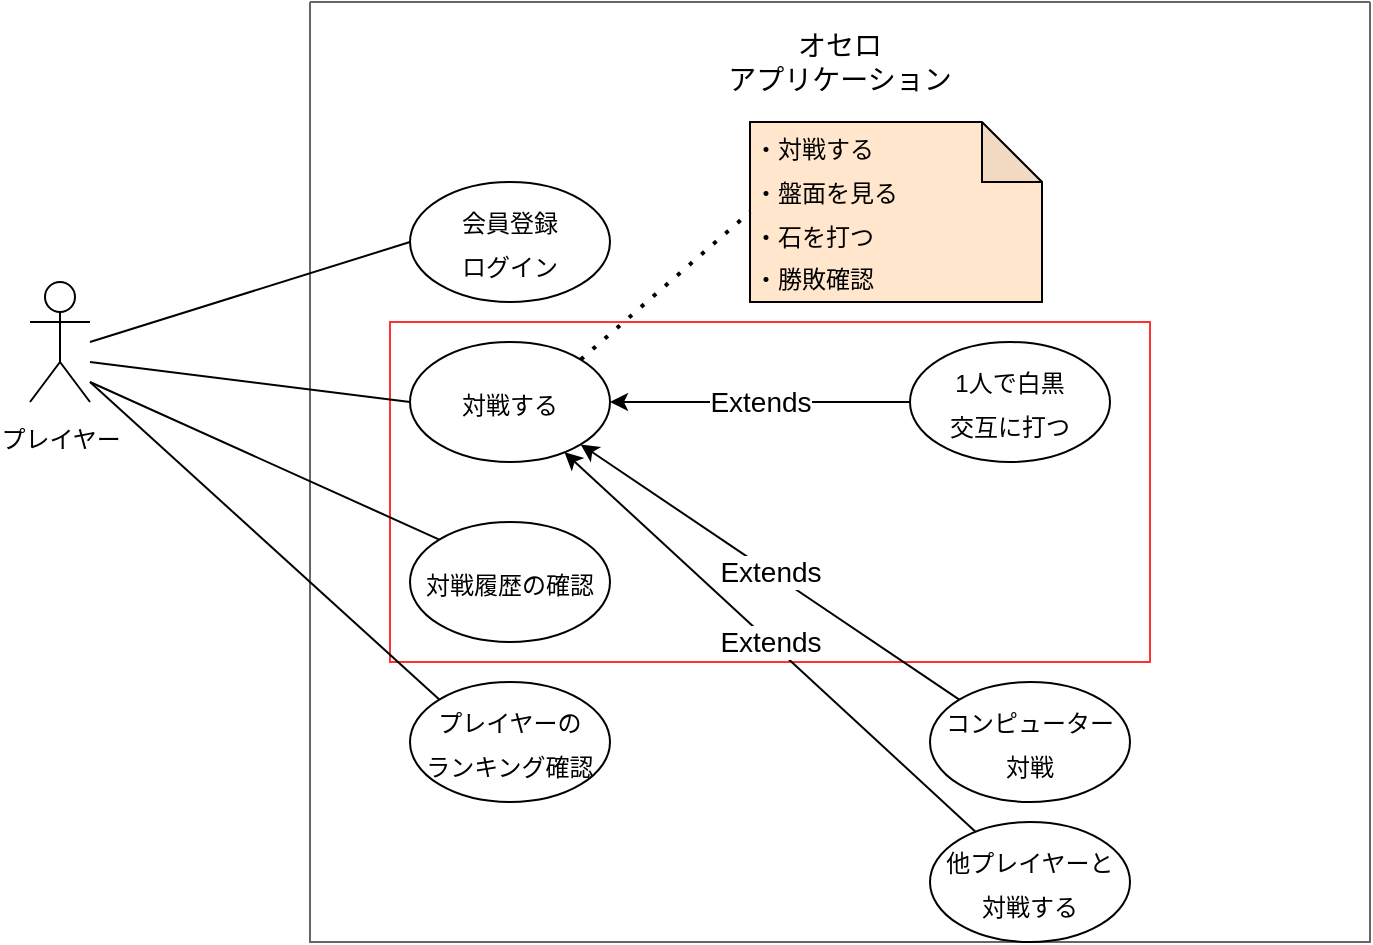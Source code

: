 <mxfile>
    <diagram id="pKZefhvhDq5G_wcVgAE4" name="ページ1">
        <mxGraphModel dx="865" dy="871" grid="1" gridSize="10" guides="1" tooltips="1" connect="1" arrows="1" fold="1" page="1" pageScale="1" pageWidth="827" pageHeight="1169" math="0" shadow="0">
            <root>
                <mxCell id="0"/>
                <mxCell id="1" parent="0"/>
                <mxCell id="4" value="&lt;font style=&quot;font-size: 12px&quot;&gt;プレイヤー&lt;/font&gt;" style="shape=umlActor;verticalLabelPosition=bottom;verticalAlign=top;html=1;outlineConnect=0;fontSize=18;" vertex="1" parent="1">
                    <mxGeometry x="130" y="180" width="30" height="60" as="geometry"/>
                </mxCell>
                <mxCell id="5" value="" style="swimlane;startSize=0;fontSize=18;strokeColor=#666666;" vertex="1" parent="1">
                    <mxGeometry x="270" y="40" width="530" height="470" as="geometry"/>
                </mxCell>
                <mxCell id="34" value="" style="rounded=0;whiteSpace=wrap;html=1;fontSize=14;fillColor=none;strokeColor=#FF3333;" vertex="1" parent="5">
                    <mxGeometry x="40" y="160" width="380" height="170" as="geometry"/>
                </mxCell>
                <mxCell id="3" value="&lt;font style=&quot;font-size: 14px&quot;&gt;オセロ&lt;br&gt;アプリケーション&lt;/font&gt;" style="text;html=1;strokeColor=none;fillColor=none;align=center;verticalAlign=middle;whiteSpace=wrap;rounded=0;" vertex="1" parent="5">
                    <mxGeometry x="185" y="10" width="160" height="40" as="geometry"/>
                </mxCell>
                <mxCell id="7" value="&lt;font style=&quot;font-size: 12px&quot;&gt;対戦する&lt;/font&gt;" style="ellipse;whiteSpace=wrap;html=1;fontSize=18;" vertex="1" parent="5">
                    <mxGeometry x="50" y="170" width="100" height="60" as="geometry"/>
                </mxCell>
                <mxCell id="9" value="&lt;font style=&quot;font-size: 12px&quot;&gt;・対戦する&lt;br&gt;・盤面を見る&lt;br&gt;・石を打つ&lt;br&gt;&lt;/font&gt;&lt;div&gt;&lt;span&gt;&lt;font style=&quot;font-size: 12px&quot;&gt;・勝敗確認&lt;/font&gt;&lt;/span&gt;&lt;/div&gt;" style="shape=note;whiteSpace=wrap;html=1;backgroundOutline=1;darkOpacity=0.05;fontSize=18;align=left;fillColor=#FFE6CC;" vertex="1" parent="5">
                    <mxGeometry x="220" y="60" width="146" height="90" as="geometry"/>
                </mxCell>
                <mxCell id="10" value="&lt;font style=&quot;font-size: 12px&quot;&gt;会員登録&lt;br&gt;ログイン&lt;/font&gt;" style="ellipse;whiteSpace=wrap;html=1;fontSize=18;" vertex="1" parent="5">
                    <mxGeometry x="50" y="90" width="100" height="60" as="geometry"/>
                </mxCell>
                <mxCell id="12" value="" style="endArrow=none;dashed=1;html=1;dashPattern=1 3;strokeWidth=2;fontSize=14;exitX=1;exitY=0;exitDx=0;exitDy=0;entryX=0;entryY=0.5;entryDx=0;entryDy=0;entryPerimeter=0;" edge="1" parent="5" source="7" target="9">
                    <mxGeometry width="50" height="50" relative="1" as="geometry">
                        <mxPoint x="160" y="220" as="sourcePoint"/>
                        <mxPoint x="210" y="170" as="targetPoint"/>
                    </mxGeometry>
                </mxCell>
                <mxCell id="13" value="&lt;font style=&quot;font-size: 12px&quot;&gt;対戦履歴の確認&lt;/font&gt;" style="ellipse;whiteSpace=wrap;html=1;fontSize=18;" vertex="1" parent="5">
                    <mxGeometry x="50" y="260" width="100" height="60" as="geometry"/>
                </mxCell>
                <mxCell id="15" value="&lt;font style=&quot;font-size: 12px&quot;&gt;1人で白黒&lt;br&gt;交互に打つ&lt;br&gt;&lt;/font&gt;" style="ellipse;whiteSpace=wrap;html=1;fontSize=18;" vertex="1" parent="5">
                    <mxGeometry x="300" y="170" width="100" height="60" as="geometry"/>
                </mxCell>
                <mxCell id="16" value="&lt;span style=&quot;font-size: 12px&quot;&gt;コンピューター&lt;br&gt;対戦&lt;/span&gt;" style="ellipse;whiteSpace=wrap;html=1;fontSize=18;" vertex="1" parent="5">
                    <mxGeometry x="310" y="340" width="100" height="60" as="geometry"/>
                </mxCell>
                <mxCell id="17" value="&lt;font style=&quot;font-size: 12px&quot;&gt;他プレイヤーと&lt;br&gt;対戦する&lt;br&gt;&lt;/font&gt;" style="ellipse;whiteSpace=wrap;html=1;fontSize=18;" vertex="1" parent="5">
                    <mxGeometry x="310" y="410" width="100" height="60" as="geometry"/>
                </mxCell>
                <mxCell id="21" value="" style="endArrow=classic;html=1;fontSize=14;exitX=0;exitY=0.5;exitDx=0;exitDy=0;" edge="1" parent="5" source="15" target="7">
                    <mxGeometry relative="1" as="geometry">
                        <mxPoint x="160" y="210" as="sourcePoint"/>
                        <mxPoint x="250" y="200" as="targetPoint"/>
                    </mxGeometry>
                </mxCell>
                <mxCell id="22" value="Extends" style="edgeLabel;resizable=0;html=1;align=center;verticalAlign=middle;fontSize=14;fillColor=#FFE6CC;" connectable="0" vertex="1" parent="21">
                    <mxGeometry relative="1" as="geometry"/>
                </mxCell>
                <mxCell id="23" value="" style="endArrow=classic;html=1;fontSize=14;exitX=0;exitY=0;exitDx=0;exitDy=0;entryX=1;entryY=1;entryDx=0;entryDy=0;" edge="1" parent="5" source="16" target="7">
                    <mxGeometry relative="1" as="geometry">
                        <mxPoint x="230" y="245" as="sourcePoint"/>
                        <mxPoint x="140" y="220" as="targetPoint"/>
                    </mxGeometry>
                </mxCell>
                <mxCell id="24" value="Extends" style="edgeLabel;resizable=0;html=1;align=center;verticalAlign=middle;fontSize=14;fillColor=#FFE6CC;" connectable="0" vertex="1" parent="23">
                    <mxGeometry relative="1" as="geometry"/>
                </mxCell>
                <mxCell id="25" value="" style="endArrow=classic;html=1;fontSize=14;" edge="1" parent="5" source="17" target="7">
                    <mxGeometry relative="1" as="geometry">
                        <mxPoint x="220.005" y="298.787" as="sourcePoint"/>
                        <mxPoint x="125.36" y="230" as="targetPoint"/>
                    </mxGeometry>
                </mxCell>
                <mxCell id="26" value="Extends" style="edgeLabel;resizable=0;html=1;align=center;verticalAlign=middle;fontSize=14;fillColor=#FFE6CC;" connectable="0" vertex="1" parent="25">
                    <mxGeometry relative="1" as="geometry"/>
                </mxCell>
                <mxCell id="27" value="&lt;span style=&quot;font-size: 12px&quot;&gt;プレイヤーの&lt;br&gt;ランキング確認&lt;br&gt;&lt;/span&gt;" style="ellipse;whiteSpace=wrap;html=1;fontSize=18;" vertex="1" parent="5">
                    <mxGeometry x="50" y="340" width="100" height="60" as="geometry"/>
                </mxCell>
                <mxCell id="36" value="" style="endArrow=none;html=1;fontSize=14;entryX=0;entryY=0.5;entryDx=0;entryDy=0;" edge="1" parent="1" target="10">
                    <mxGeometry width="50" height="50" relative="1" as="geometry">
                        <mxPoint x="160" y="210" as="sourcePoint"/>
                        <mxPoint x="220" y="180" as="targetPoint"/>
                    </mxGeometry>
                </mxCell>
                <mxCell id="37" value="" style="endArrow=none;html=1;fontSize=14;entryX=0;entryY=0.5;entryDx=0;entryDy=0;" edge="1" parent="1" target="7">
                    <mxGeometry width="50" height="50" relative="1" as="geometry">
                        <mxPoint x="160" y="220" as="sourcePoint"/>
                        <mxPoint x="230" y="230" as="targetPoint"/>
                    </mxGeometry>
                </mxCell>
                <mxCell id="38" value="" style="endArrow=none;html=1;fontSize=14;entryX=0;entryY=0;entryDx=0;entryDy=0;" edge="1" parent="1" target="13">
                    <mxGeometry width="50" height="50" relative="1" as="geometry">
                        <mxPoint x="160" y="230" as="sourcePoint"/>
                        <mxPoint x="330" y="250" as="targetPoint"/>
                    </mxGeometry>
                </mxCell>
                <mxCell id="39" value="" style="endArrow=none;html=1;fontSize=14;entryX=0;entryY=0;entryDx=0;entryDy=0;" edge="1" parent="1" target="27">
                    <mxGeometry width="50" height="50" relative="1" as="geometry">
                        <mxPoint x="160" y="230" as="sourcePoint"/>
                        <mxPoint x="344.645" y="318.787" as="targetPoint"/>
                    </mxGeometry>
                </mxCell>
            </root>
        </mxGraphModel>
    </diagram>
</mxfile>